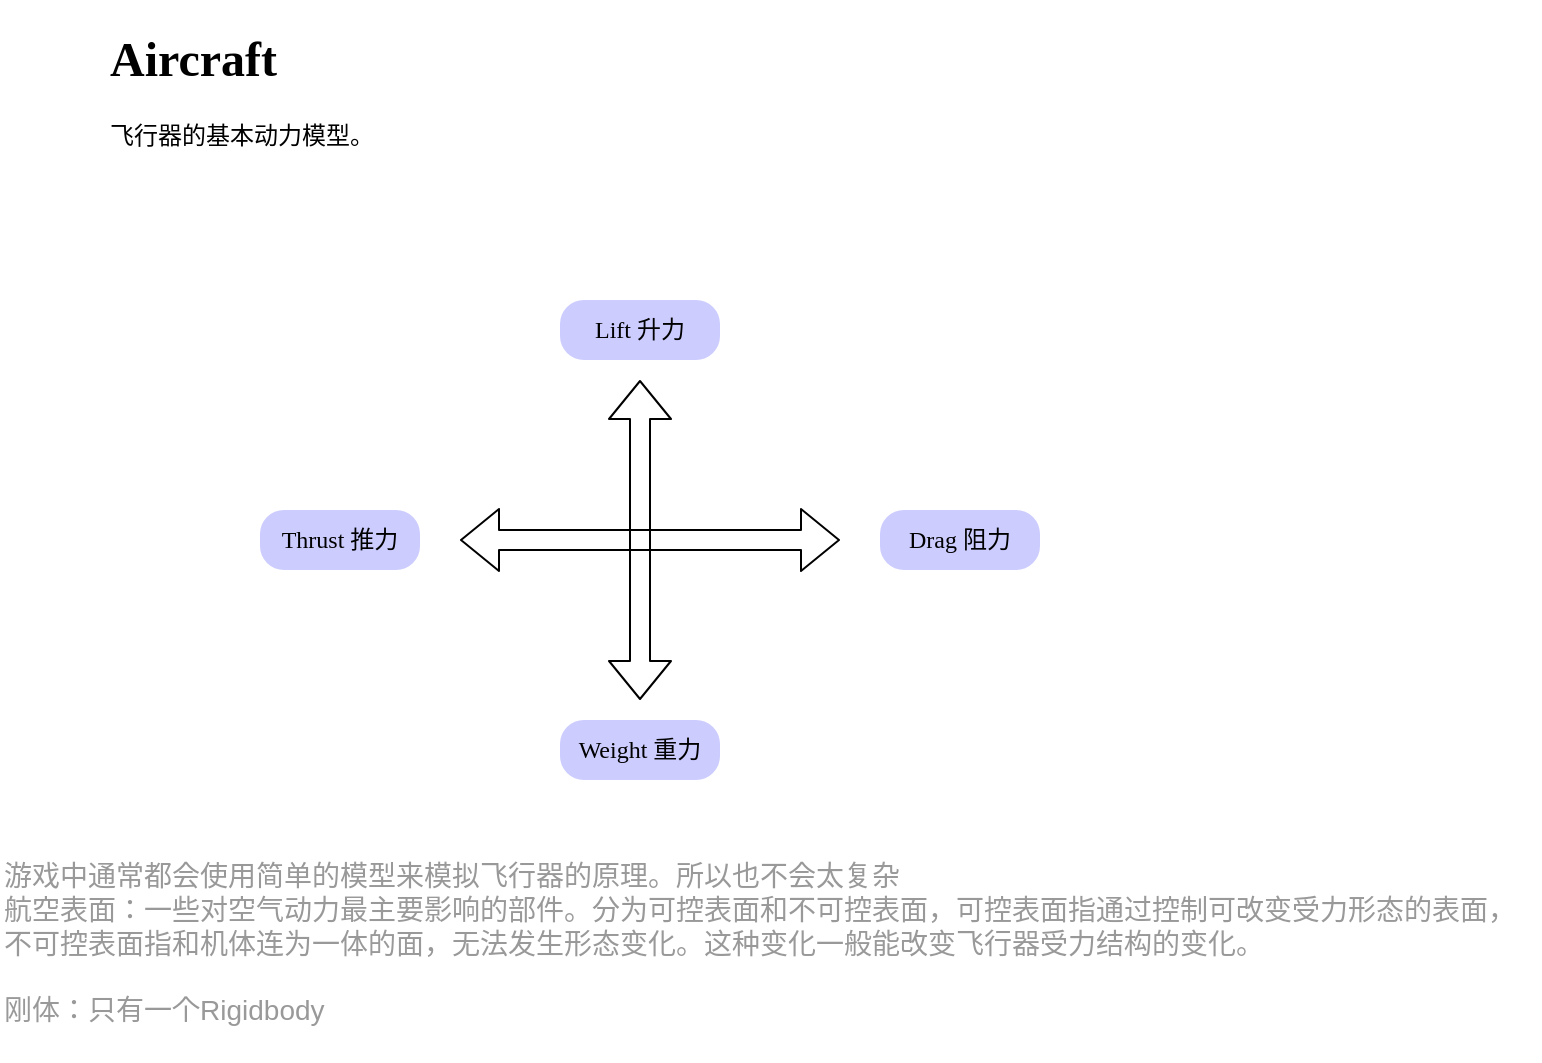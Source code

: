 <mxfile version="14.2.9" type="github">
  <diagram id="MWPyDmJmrKoqFWtrNjCP" name="Page-1">
    <mxGraphModel dx="1185" dy="662" grid="1" gridSize="10" guides="1" tooltips="1" connect="1" arrows="1" fold="1" page="1" pageScale="1" pageWidth="827" pageHeight="1169" math="0" shadow="0">
      <root>
        <mxCell id="0" />
        <mxCell id="1" parent="0" />
        <mxCell id="vUY6JOF9hx8H9eje4FmG-1" value="" style="shape=flexArrow;endArrow=classic;startArrow=classic;html=1;" edge="1" parent="1">
          <mxGeometry width="50" height="50" relative="1" as="geometry">
            <mxPoint x="260" y="390" as="sourcePoint" />
            <mxPoint x="450" y="390" as="targetPoint" />
          </mxGeometry>
        </mxCell>
        <mxCell id="vUY6JOF9hx8H9eje4FmG-2" value="" style="shape=flexArrow;endArrow=classic;startArrow=classic;html=1;" edge="1" parent="1">
          <mxGeometry width="50" height="50" relative="1" as="geometry">
            <mxPoint x="350" y="470" as="sourcePoint" />
            <mxPoint x="350" y="310" as="targetPoint" />
          </mxGeometry>
        </mxCell>
        <mxCell id="vUY6JOF9hx8H9eje4FmG-7" value="&lt;span style=&quot;color: rgb(0 , 0 , 0)&quot;&gt;&lt;font face=&quot;Comic Sans MS&quot;&gt;Thrust 推力&lt;/font&gt;&lt;/span&gt;" style="rounded=1;whiteSpace=wrap;html=1;strokeColor=none;fontColor=#46495D;arcSize=40;fillColor=#CCCCFF;" vertex="1" parent="1">
          <mxGeometry x="160" y="375" width="80" height="30" as="geometry" />
        </mxCell>
        <mxCell id="vUY6JOF9hx8H9eje4FmG-8" value="&lt;span style=&quot;color: rgb(0 , 0 , 0)&quot;&gt;&lt;font face=&quot;Comic Sans MS&quot;&gt;Weight 重力&lt;/font&gt;&lt;/span&gt;" style="rounded=1;whiteSpace=wrap;html=1;strokeColor=none;fontColor=#46495D;arcSize=40;fillColor=#CCCCFF;" vertex="1" parent="1">
          <mxGeometry x="310" y="480" width="80" height="30" as="geometry" />
        </mxCell>
        <mxCell id="vUY6JOF9hx8H9eje4FmG-9" value="&lt;span style=&quot;color: rgb(0 , 0 , 0)&quot;&gt;&lt;font face=&quot;Comic Sans MS&quot;&gt;Lift 升力&lt;/font&gt;&lt;/span&gt;" style="rounded=1;whiteSpace=wrap;html=1;strokeColor=none;fontColor=#46495D;arcSize=40;fillColor=#CCCCFF;" vertex="1" parent="1">
          <mxGeometry x="310" y="270" width="80" height="30" as="geometry" />
        </mxCell>
        <mxCell id="vUY6JOF9hx8H9eje4FmG-11" value="&lt;span style=&quot;color: rgb(0 , 0 , 0)&quot;&gt;&lt;font face=&quot;Comic Sans MS&quot;&gt;Drag 阻力&lt;/font&gt;&lt;/span&gt;" style="rounded=1;whiteSpace=wrap;html=1;strokeColor=none;fontColor=#46495D;arcSize=40;fillColor=#CCCCFF;" vertex="1" parent="1">
          <mxGeometry x="470" y="375" width="80" height="30" as="geometry" />
        </mxCell>
        <mxCell id="vUY6JOF9hx8H9eje4FmG-12" value="&lt;h1&gt;&lt;font face=&quot;Comic Sans MS&quot;&gt;Aircraft&lt;/font&gt;&lt;/h1&gt;&lt;p&gt;&lt;font face=&quot;Comic Sans MS&quot;&gt;飞行器的基本动力模型。&lt;/font&gt;&lt;/p&gt;" style="text;html=1;strokeColor=none;fillColor=none;spacing=5;spacingTop=-20;whiteSpace=wrap;overflow=hidden;rounded=0;" vertex="1" parent="1">
          <mxGeometry x="80" y="130" width="190" height="120" as="geometry" />
        </mxCell>
        <mxCell id="vUY6JOF9hx8H9eje4FmG-13" value="&lt;font style=&quot;font-size: 14px&quot;&gt;游戏中通常都会使用简单的模型来模拟飞行器的原理。所以也不会太复杂&lt;br&gt;航空表面：一些对空气动力最主要影响的部件。分为可控表面和不可控表面，可控表面指通过控制可改变受力形态的表面，&lt;br&gt;不可控表面指和机体连为一体的面，无法发生形态变化。这种变化一般能改变飞行器受力结构的变化。&lt;br&gt;&lt;br&gt;刚体：只有一个Rigidbody&lt;br&gt;&lt;br&gt;&lt;/font&gt;" style="text;html=1;align=left;verticalAlign=middle;resizable=0;points=[];autosize=1;fontColor=#999999;" vertex="1" parent="1">
          <mxGeometry x="30" y="550" width="770" height="100" as="geometry" />
        </mxCell>
      </root>
    </mxGraphModel>
  </diagram>
</mxfile>
